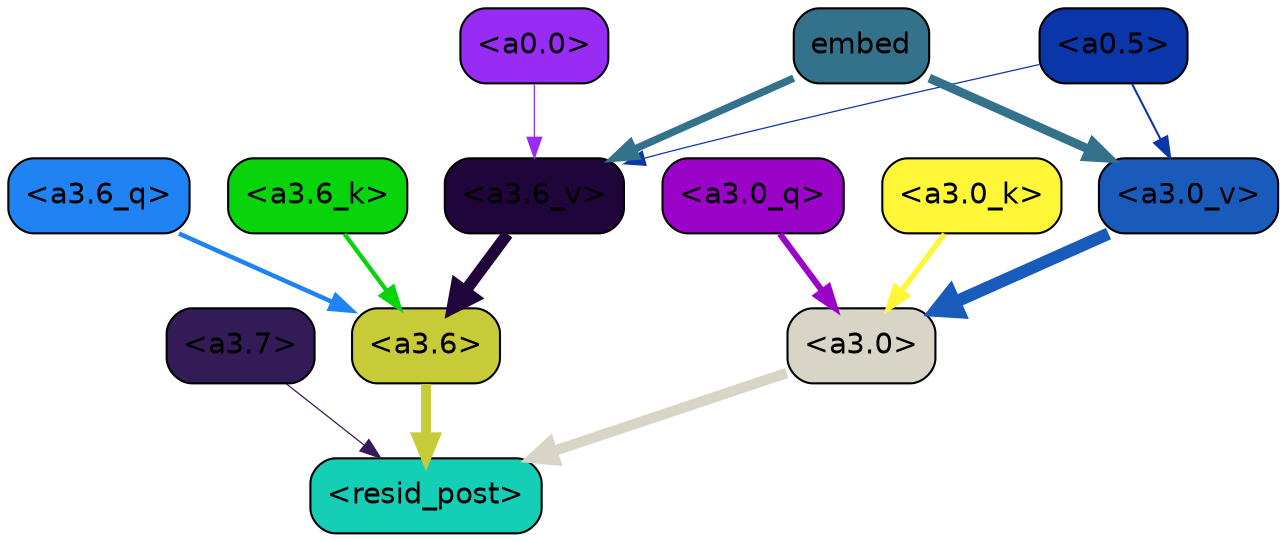 strict digraph "" {
	graph [bgcolor=transparent,
		layout=dot,
		overlap=false,
		splines=true
	];
	"<a3.7>"	[color=black,
		fillcolor="#331b57",
		fontname=Helvetica,
		shape=box,
		style="filled, rounded"];
	"<resid_post>"	[color=black,
		fillcolor="#14ceb5",
		fontname=Helvetica,
		shape=box,
		style="filled, rounded"];
	"<a3.7>" -> "<resid_post>"	[color="#331b57",
		penwidth=0.6];
	"<a3.6>"	[color=black,
		fillcolor="#c8cb38",
		fontname=Helvetica,
		shape=box,
		style="filled, rounded"];
	"<a3.6>" -> "<resid_post>"	[color="#c8cb38",
		penwidth=4.748674273490906];
	"<a3.0>"	[color=black,
		fillcolor="#d8d5c6",
		fontname=Helvetica,
		shape=box,
		style="filled, rounded"];
	"<a3.0>" -> "<resid_post>"	[color="#d8d5c6",
		penwidth=5.004031300544739];
	"<a3.6_q>"	[color=black,
		fillcolor="#1f83f4",
		fontname=Helvetica,
		shape=box,
		style="filled, rounded"];
	"<a3.6_q>" -> "<a3.6>"	[color="#1f83f4",
		penwidth=2.1656854450702667];
	"<a3.0_q>"	[color=black,
		fillcolor="#9c03c8",
		fontname=Helvetica,
		shape=box,
		style="filled, rounded"];
	"<a3.0_q>" -> "<a3.0>"	[color="#9c03c8",
		penwidth=2.95696559548378];
	"<a3.6_k>"	[color=black,
		fillcolor="#08d40b",
		fontname=Helvetica,
		shape=box,
		style="filled, rounded"];
	"<a3.6_k>" -> "<a3.6>"	[color="#08d40b",
		penwidth=2.086437076330185];
	"<a3.0_k>"	[color=black,
		fillcolor="#fef637",
		fontname=Helvetica,
		shape=box,
		style="filled, rounded"];
	"<a3.0_k>" -> "<a3.0>"	[color="#fef637",
		penwidth=2.5988530814647675];
	"<a3.6_v>"	[color=black,
		fillcolor="#1f053a",
		fontname=Helvetica,
		shape=box,
		style="filled, rounded"];
	"<a3.6_v>" -> "<a3.6>"	[color="#1f053a",
		penwidth=5.669987380504608];
	"<a3.0_v>"	[color=black,
		fillcolor="#185bba",
		fontname=Helvetica,
		shape=box,
		style="filled, rounded"];
	"<a3.0_v>" -> "<a3.0>"	[color="#185bba",
		penwidth=5.9515902400016785];
	"<a0.5>"	[color=black,
		fillcolor="#0a36a9",
		fontname=Helvetica,
		shape=box,
		style="filled, rounded"];
	"<a0.5>" -> "<a3.6_v>"	[color="#0a36a9",
		penwidth=0.6];
	"<a0.5>" -> "<a3.0_v>"	[color="#0a36a9",
		penwidth=0.9916514158248901];
	"<a0.0>"	[color=black,
		fillcolor="#982cf4",
		fontname=Helvetica,
		shape=box,
		style="filled, rounded"];
	"<a0.0>" -> "<a3.6_v>"	[color="#982cf4",
		penwidth=0.6];
	embed	[color=black,
		fillcolor="#33728a",
		fontname=Helvetica,
		shape=box,
		style="filled, rounded"];
	embed -> "<a3.6_v>"	[color="#33728a",
		penwidth=3.56406831741333];
	embed -> "<a3.0_v>"	[color="#33728a",
		penwidth=4.293717980384827];
}
